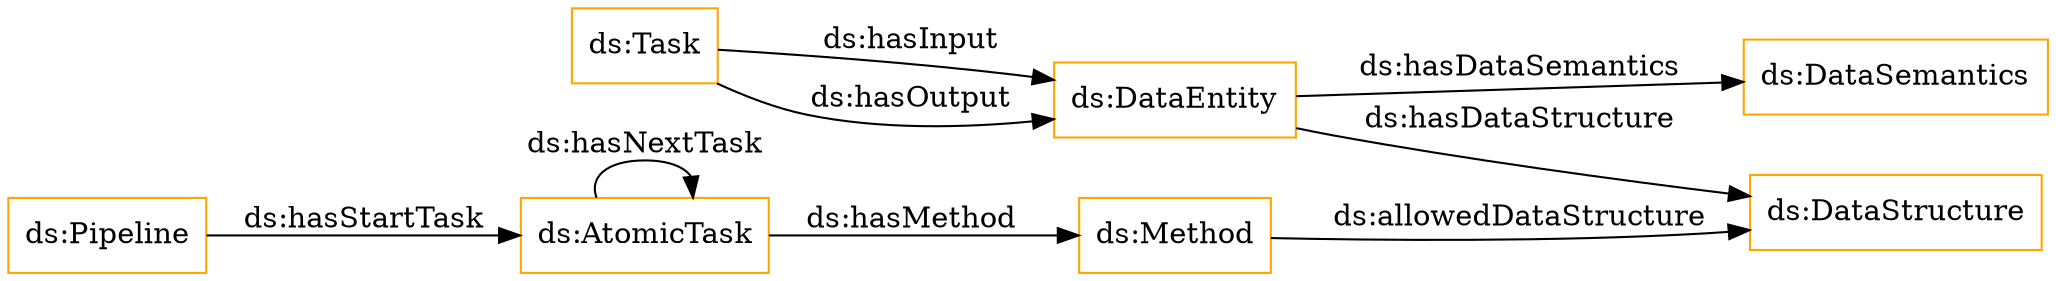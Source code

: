 digraph ar2dtool_diagram { 
rankdir=LR;
size="1501"
node [shape = rectangle, color="orange"]; "ds:Method" "ds:DataSemantics" "ds:DataStructure" "ds:Pipeline" "ds:DataEntity" "ds:AtomicTask" "ds:Task" ; /*classes style*/
	"ds:AtomicTask" -> "ds:Method" [ label = "ds:hasMethod" ];
	"ds:Pipeline" -> "ds:AtomicTask" [ label = "ds:hasStartTask" ];
	"ds:DataEntity" -> "ds:DataSemantics" [ label = "ds:hasDataSemantics" ];
	"ds:Method" -> "ds:DataStructure" [ label = "ds:allowedDataStructure" ];
	"ds:Task" -> "ds:DataEntity" [ label = "ds:hasInput" ];
	"ds:DataEntity" -> "ds:DataStructure" [ label = "ds:hasDataStructure" ];
	"ds:AtomicTask" -> "ds:AtomicTask" [ label = "ds:hasNextTask" ];
	"ds:Task" -> "ds:DataEntity" [ label = "ds:hasOutput" ];

}

